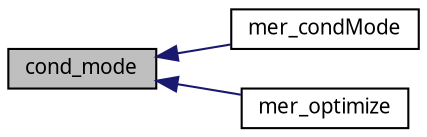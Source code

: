 digraph G
{
  edge [fontname="FreeSans.ttf",fontsize=10,labelfontname="FreeSans.ttf",labelfontsize=10];
  node [fontname="FreeSans.ttf",fontsize=10,shape=record];
  rankdir=LR;
  Node1 [label="cond_mode",height=0.2,width=0.4,color="black", fillcolor="grey75", style="filled" fontcolor="black"];
  Node1 -> Node2 [dir=back,color="midnightblue",fontsize=10,style="solid",fontname="FreeSans.ttf"];
  Node2 [label="mer_condMode",height=0.2,width=0.4,color="black", fillcolor="white", style="filled",URL="$lmer_8h.html#7b4a9cb54a6c94da474c094ed2bb777b",tooltip="Externally callable version of cond_mode."];
  Node1 -> Node3 [dir=back,color="midnightblue",fontsize=10,style="solid",fontname="FreeSans.ttf"];
  Node3 [label="mer_optimize",height=0.2,width=0.4,color="black", fillcolor="white", style="filled",URL="$lmer_8h.html#a4e16de36d36af6c715d52a045f88e78",tooltip="Optimize the profiled deviance of an lmer object or the Laplace approximation to..."];
}
